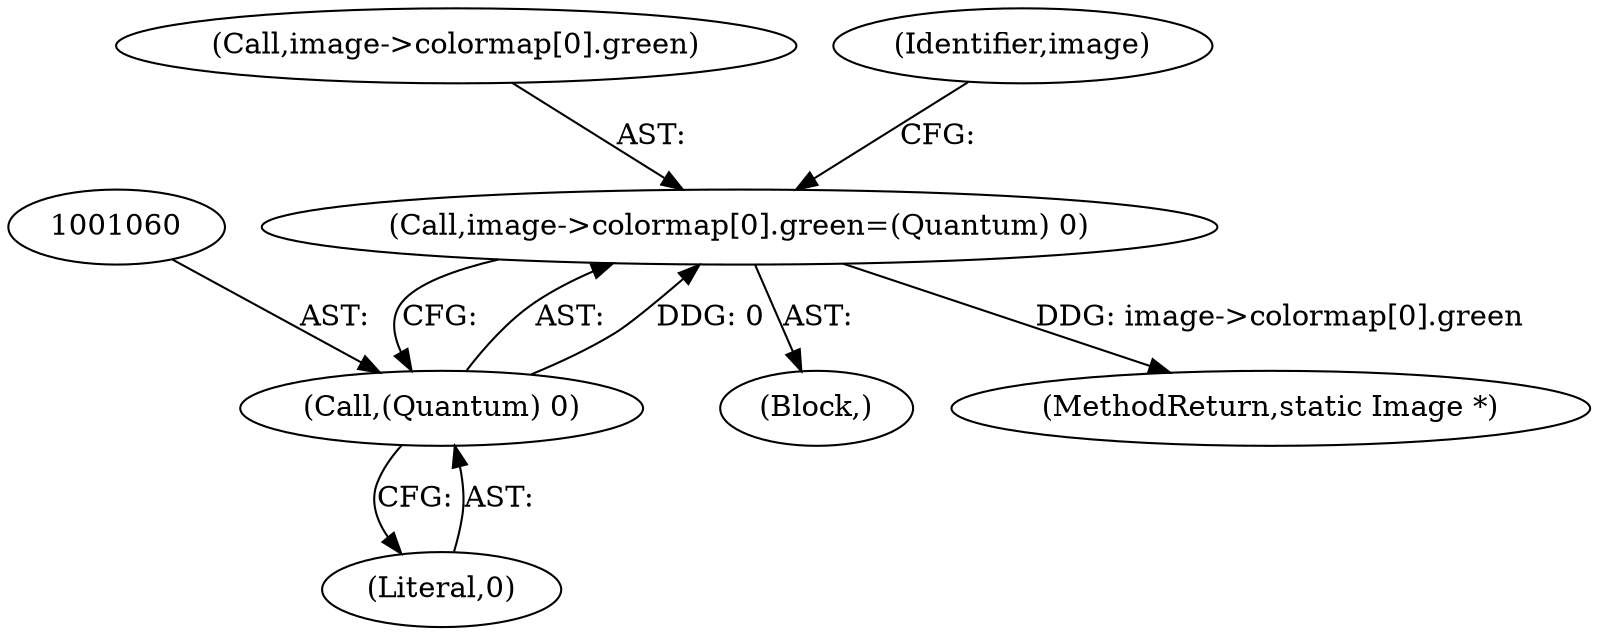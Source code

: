 digraph "0_ImageMagick_f6e9d0d9955e85bdd7540b251cd50d598dacc5e6_44@array" {
"1001051" [label="(Call,image->colormap[0].green=(Quantum) 0)"];
"1001059" [label="(Call,(Quantum) 0)"];
"1001039" [label="(Block,)"];
"1001061" [label="(Literal,0)"];
"1001917" [label="(MethodReturn,static Image *)"];
"1001051" [label="(Call,image->colormap[0].green=(Quantum) 0)"];
"1001059" [label="(Call,(Quantum) 0)"];
"1001052" [label="(Call,image->colormap[0].green)"];
"1001066" [label="(Identifier,image)"];
"1001051" -> "1001039"  [label="AST: "];
"1001051" -> "1001059"  [label="CFG: "];
"1001052" -> "1001051"  [label="AST: "];
"1001059" -> "1001051"  [label="AST: "];
"1001066" -> "1001051"  [label="CFG: "];
"1001051" -> "1001917"  [label="DDG: image->colormap[0].green"];
"1001059" -> "1001051"  [label="DDG: 0"];
"1001059" -> "1001061"  [label="CFG: "];
"1001060" -> "1001059"  [label="AST: "];
"1001061" -> "1001059"  [label="AST: "];
}
